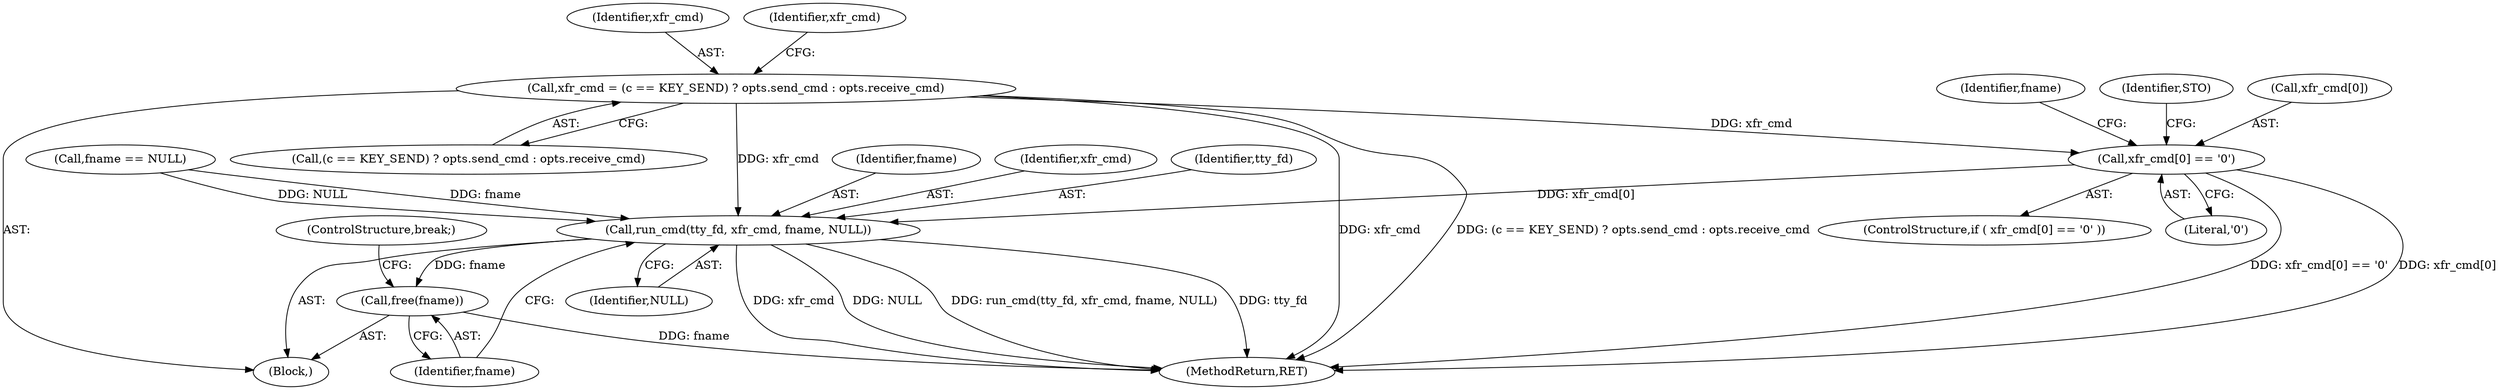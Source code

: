 digraph "1_picocom_1ebc60b20fbe9a02436d5cbbf8951714e749ddb1@pointer" {
"1000427" [label="(Call,xfr_cmd = (c == KEY_SEND) ? opts.send_cmd : opts.receive_cmd)"];
"1000440" [label="(Call,xfr_cmd[0] == '\0')"];
"1000462" [label="(Call,run_cmd(tty_fd, xfr_cmd, fname, NULL))"];
"1000467" [label="(Call,free(fname))"];
"1000441" [label="(Call,xfr_cmd[0])"];
"1000428" [label="(Identifier,xfr_cmd)"];
"1000465" [label="(Identifier,fname)"];
"1000116" [label="(Block,)"];
"1000481" [label="(MethodReturn,RET)"];
"1000444" [label="(Literal,'\0')"];
"1000464" [label="(Identifier,xfr_cmd)"];
"1000451" [label="(Identifier,fname)"];
"1000442" [label="(Identifier,xfr_cmd)"];
"1000466" [label="(Identifier,NULL)"];
"1000427" [label="(Call,xfr_cmd = (c == KEY_SEND) ? opts.send_cmd : opts.receive_cmd)"];
"1000468" [label="(Identifier,fname)"];
"1000447" [label="(Identifier,STO)"];
"1000463" [label="(Identifier,tty_fd)"];
"1000429" [label="(Call,(c == KEY_SEND) ? opts.send_cmd : opts.receive_cmd)"];
"1000440" [label="(Call,xfr_cmd[0] == '\0')"];
"1000462" [label="(Call,run_cmd(tty_fd, xfr_cmd, fname, NULL))"];
"1000454" [label="(Call,fname == NULL)"];
"1000469" [label="(ControlStructure,break;)"];
"1000467" [label="(Call,free(fname))"];
"1000439" [label="(ControlStructure,if ( xfr_cmd[0] == '\0' ))"];
"1000427" -> "1000116"  [label="AST: "];
"1000427" -> "1000429"  [label="CFG: "];
"1000428" -> "1000427"  [label="AST: "];
"1000429" -> "1000427"  [label="AST: "];
"1000442" -> "1000427"  [label="CFG: "];
"1000427" -> "1000481"  [label="DDG: xfr_cmd"];
"1000427" -> "1000481"  [label="DDG: (c == KEY_SEND) ? opts.send_cmd : opts.receive_cmd"];
"1000427" -> "1000440"  [label="DDG: xfr_cmd"];
"1000427" -> "1000462"  [label="DDG: xfr_cmd"];
"1000440" -> "1000439"  [label="AST: "];
"1000440" -> "1000444"  [label="CFG: "];
"1000441" -> "1000440"  [label="AST: "];
"1000444" -> "1000440"  [label="AST: "];
"1000447" -> "1000440"  [label="CFG: "];
"1000451" -> "1000440"  [label="CFG: "];
"1000440" -> "1000481"  [label="DDG: xfr_cmd[0] == '\0'"];
"1000440" -> "1000481"  [label="DDG: xfr_cmd[0]"];
"1000440" -> "1000462"  [label="DDG: xfr_cmd[0]"];
"1000462" -> "1000116"  [label="AST: "];
"1000462" -> "1000466"  [label="CFG: "];
"1000463" -> "1000462"  [label="AST: "];
"1000464" -> "1000462"  [label="AST: "];
"1000465" -> "1000462"  [label="AST: "];
"1000466" -> "1000462"  [label="AST: "];
"1000468" -> "1000462"  [label="CFG: "];
"1000462" -> "1000481"  [label="DDG: tty_fd"];
"1000462" -> "1000481"  [label="DDG: xfr_cmd"];
"1000462" -> "1000481"  [label="DDG: run_cmd(tty_fd, xfr_cmd, fname, NULL)"];
"1000462" -> "1000481"  [label="DDG: NULL"];
"1000454" -> "1000462"  [label="DDG: fname"];
"1000454" -> "1000462"  [label="DDG: NULL"];
"1000462" -> "1000467"  [label="DDG: fname"];
"1000467" -> "1000116"  [label="AST: "];
"1000467" -> "1000468"  [label="CFG: "];
"1000468" -> "1000467"  [label="AST: "];
"1000469" -> "1000467"  [label="CFG: "];
"1000467" -> "1000481"  [label="DDG: fname"];
}
